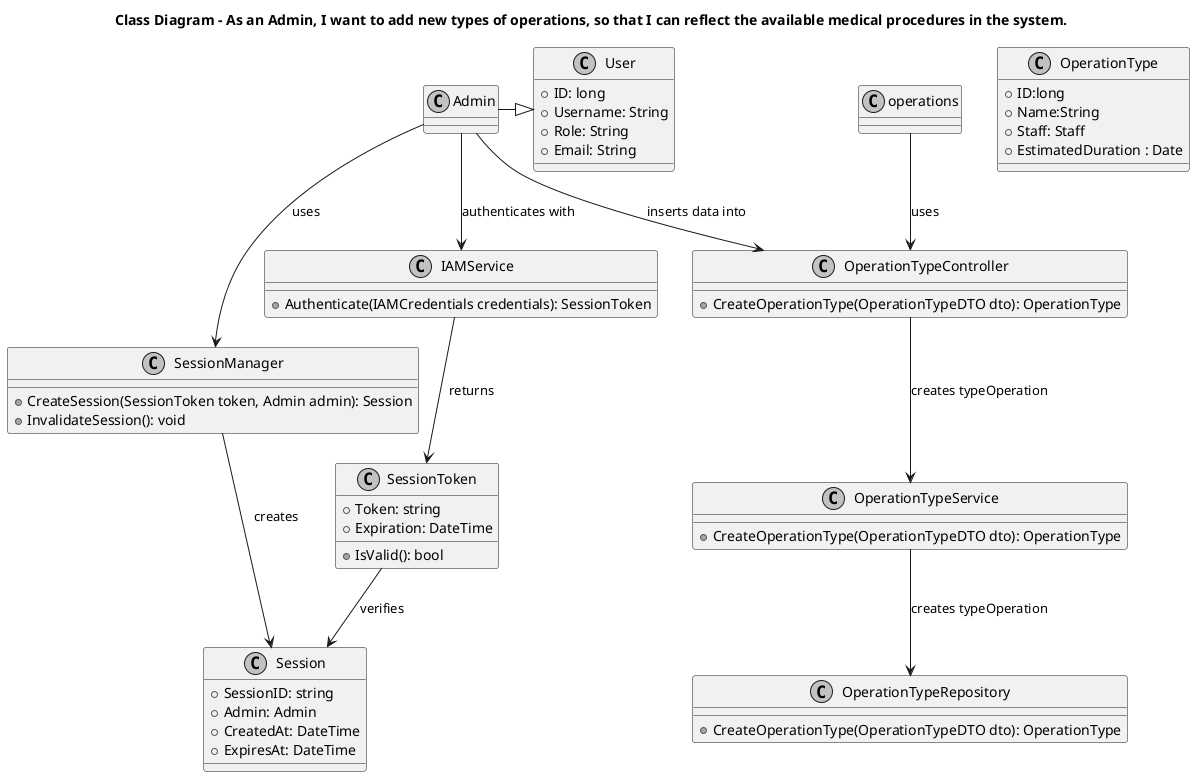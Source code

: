﻿@startuml
'https://plantuml.com/class-diagram

skinparam monochrome true
skinparam shadowing false

title Class Diagram - As an Admin, I want to add new types of operations, so that I can reflect the available medical procedures in the system.

class Admin{

}




class User{
    +ID: long
    +Username: String
    +Role: String
    +Email: String
}

class OperationType{
    +ID:long
    +Name:String
    +Staff: Staff 
    +EstimatedDuration : Date

}



class SessionManager {
    +CreateSession(SessionToken token, Admin admin): Session
    +InvalidateSession(): void
}

class Session {
    +SessionID: string
    +Admin: Admin
    +CreatedAt: DateTime
    +ExpiresAt: DateTime
}
class IAMService {
    +Authenticate(IAMCredentials credentials): SessionToken
}



class SessionToken {
    +Token: string
    +Expiration: DateTime
    +IsValid(): bool
}

class OperationTypeController{
    +CreateOperationType(OperationTypeDTO dto): OperationType
    
}

class OperationTypeService {
    +CreateOperationType(OperationTypeDTO dto): OperationType
}
class OperationTypeRepository {
    +CreateOperationType(OperationTypeDTO dto): OperationType
}


Admin-|>User
Admin --> SessionManager : uses
IAMService --> SessionToken : returns
SessionManager --> Session : creates
Admin --> IAMService : authenticates with
Admin --> OperationTypeController : inserts data into
OperationTypeController-->OperationTypeService: creates typeOperation
operations-->OperationTypeController:uses
OperationTypeService-->OperationTypeRepository: creates typeOperation
SessionToken --> Session : verifies

@enduml